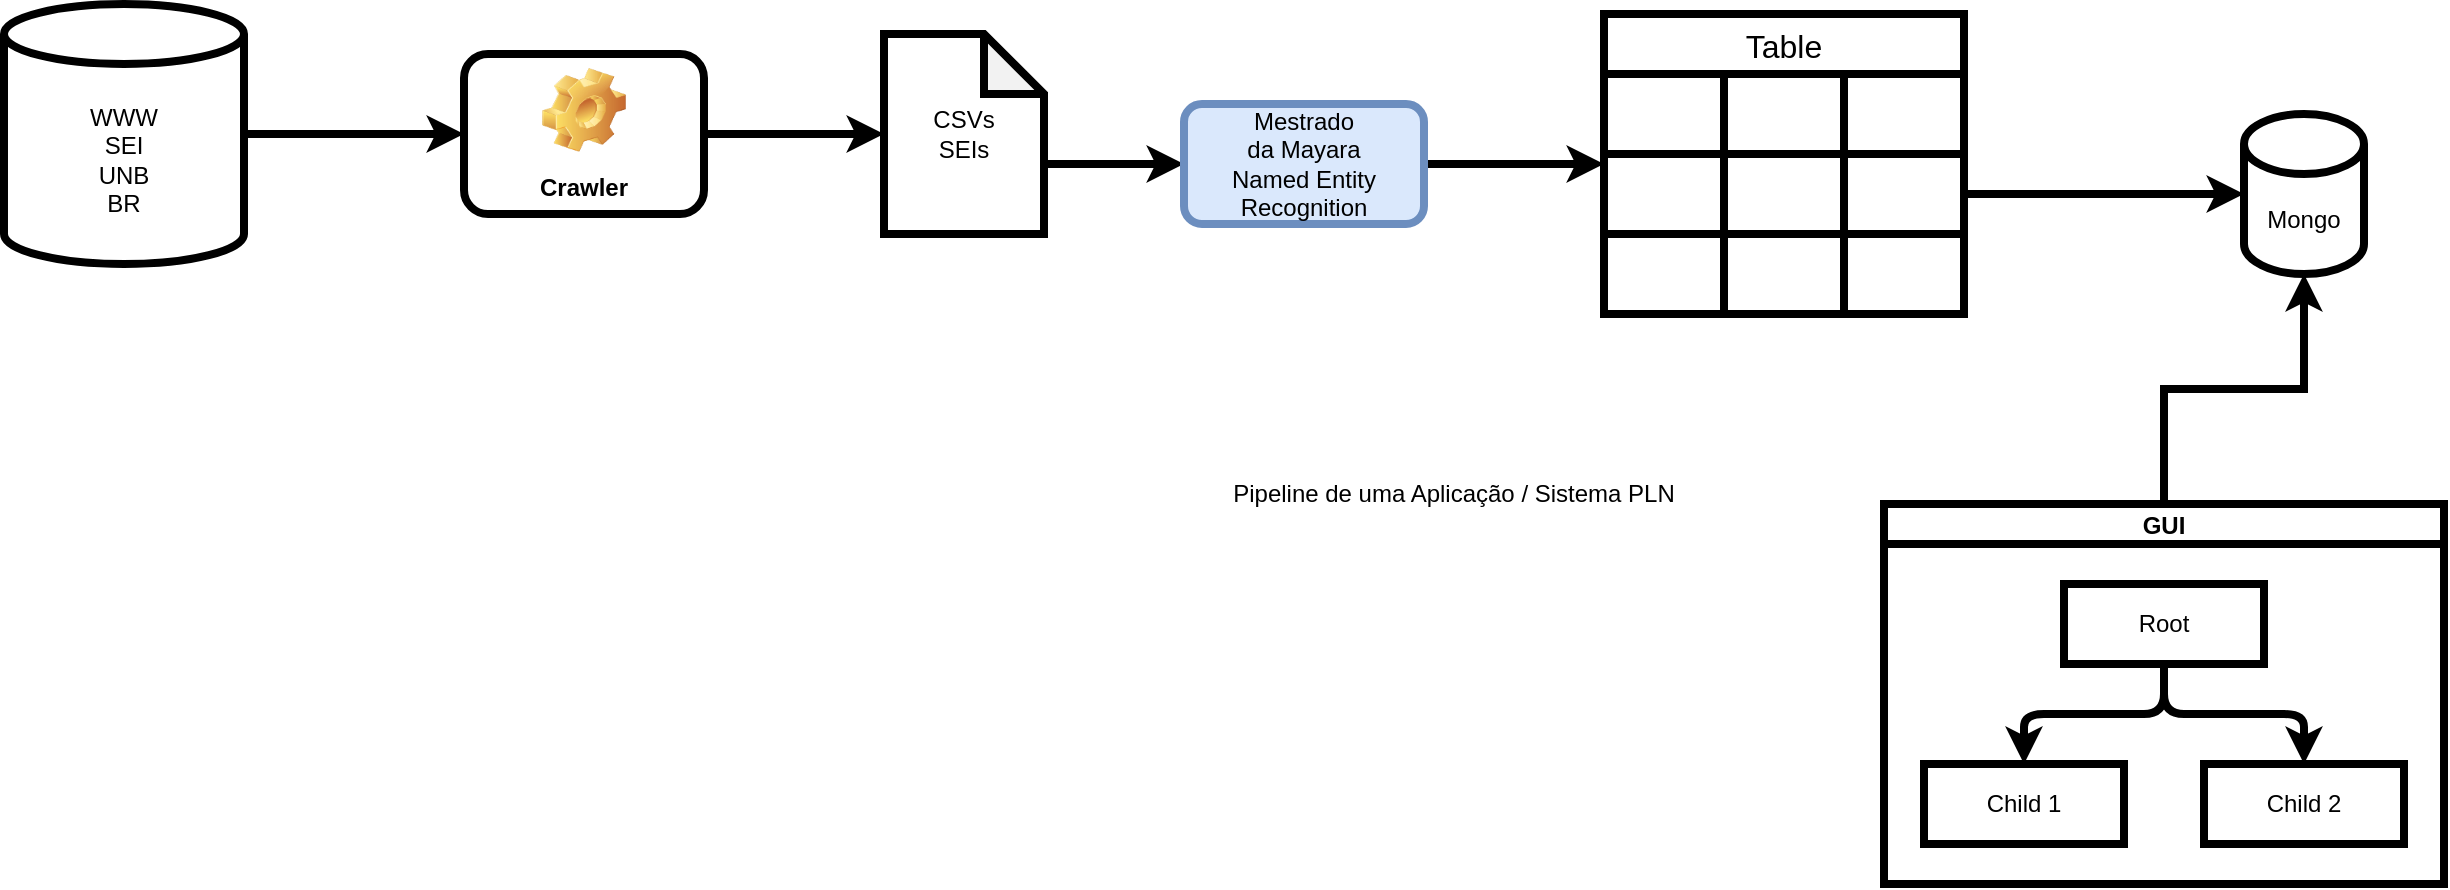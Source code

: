 <mxfile version="24.7.17">
  <diagram name="Page-1" id="XX5hBs6Ah3h0ddyWjD7g">
    <mxGraphModel dx="2212" dy="793" grid="1" gridSize="10" guides="1" tooltips="1" connect="1" arrows="1" fold="1" page="1" pageScale="1" pageWidth="850" pageHeight="1100" math="0" shadow="0">
      <root>
        <mxCell id="0" />
        <mxCell id="1" parent="0" />
        <mxCell id="g7EIjnCg5wVDLsk3_XyS-3" style="edgeStyle=orthogonalEdgeStyle;rounded=0;orthogonalLoop=1;jettySize=auto;html=1;strokeWidth=4;" edge="1" parent="1" source="g7EIjnCg5wVDLsk3_XyS-2" target="g7EIjnCg5wVDLsk3_XyS-4">
          <mxGeometry relative="1" as="geometry">
            <mxPoint x="200" y="105" as="targetPoint" />
          </mxGeometry>
        </mxCell>
        <mxCell id="g7EIjnCg5wVDLsk3_XyS-2" value="WWW&lt;div&gt;SEI&lt;/div&gt;&lt;div&gt;UNB&lt;/div&gt;&lt;div&gt;BR&lt;/div&gt;" style="shape=cylinder3;whiteSpace=wrap;html=1;boundedLbl=1;backgroundOutline=1;size=15;strokeWidth=4;" vertex="1" parent="1">
          <mxGeometry x="-20" y="40" width="120" height="130" as="geometry" />
        </mxCell>
        <mxCell id="g7EIjnCg5wVDLsk3_XyS-4" value="Crawler" style="label;whiteSpace=wrap;html=1;align=center;verticalAlign=bottom;spacingLeft=0;spacingBottom=4;imageAlign=center;imageVerticalAlign=top;image=img/clipart/Gear_128x128.png;strokeWidth=4;" vertex="1" parent="1">
          <mxGeometry x="210" y="65" width="120" height="80" as="geometry" />
        </mxCell>
        <mxCell id="g7EIjnCg5wVDLsk3_XyS-6" style="edgeStyle=orthogonalEdgeStyle;rounded=0;orthogonalLoop=1;jettySize=auto;html=1;exitX=1;exitY=0.5;exitDx=0;exitDy=0;entryX=0;entryY=0.5;entryDx=0;entryDy=0;entryPerimeter=0;strokeWidth=4;" edge="1" parent="1" source="g7EIjnCg5wVDLsk3_XyS-4" target="g7EIjnCg5wVDLsk3_XyS-7">
          <mxGeometry relative="1" as="geometry">
            <mxPoint x="425" y="105" as="targetPoint" />
          </mxGeometry>
        </mxCell>
        <mxCell id="g7EIjnCg5wVDLsk3_XyS-10" style="edgeStyle=orthogonalEdgeStyle;rounded=0;orthogonalLoop=1;jettySize=auto;html=1;exitX=0;exitY=0;exitDx=80;exitDy=65;exitPerimeter=0;strokeWidth=4;" edge="1" parent="1" source="g7EIjnCg5wVDLsk3_XyS-7" target="g7EIjnCg5wVDLsk3_XyS-9">
          <mxGeometry relative="1" as="geometry" />
        </mxCell>
        <mxCell id="g7EIjnCg5wVDLsk3_XyS-7" value="CSVs&lt;div&gt;SEIs&lt;/div&gt;" style="shape=note;whiteSpace=wrap;html=1;backgroundOutline=1;darkOpacity=0.05;strokeWidth=4;" vertex="1" parent="1">
          <mxGeometry x="420" y="55" width="80" height="100" as="geometry" />
        </mxCell>
        <mxCell id="g7EIjnCg5wVDLsk3_XyS-24" style="edgeStyle=orthogonalEdgeStyle;rounded=0;orthogonalLoop=1;jettySize=auto;html=1;exitX=1;exitY=0.5;exitDx=0;exitDy=0;entryX=0;entryY=0.5;entryDx=0;entryDy=0;strokeWidth=4;" edge="1" parent="1" source="g7EIjnCg5wVDLsk3_XyS-9" target="g7EIjnCg5wVDLsk3_XyS-11">
          <mxGeometry relative="1" as="geometry" />
        </mxCell>
        <mxCell id="g7EIjnCg5wVDLsk3_XyS-9" value="Mestrado&lt;div&gt;da Mayara&lt;/div&gt;&lt;div&gt;Named Entity Recognition&lt;/div&gt;" style="rounded=1;whiteSpace=wrap;html=1;fillColor=#dae8fc;strokeColor=#6c8ebf;strokeWidth=4;" vertex="1" parent="1">
          <mxGeometry x="570" y="90" width="120" height="60" as="geometry" />
        </mxCell>
        <mxCell id="g7EIjnCg5wVDLsk3_XyS-11" value="Table" style="shape=table;startSize=30;container=1;collapsible=0;childLayout=tableLayout;strokeColor=default;fontSize=16;strokeWidth=4;" vertex="1" parent="1">
          <mxGeometry x="780" y="45" width="180" height="150" as="geometry" />
        </mxCell>
        <mxCell id="g7EIjnCg5wVDLsk3_XyS-12" value="" style="shape=tableRow;horizontal=0;startSize=0;swimlaneHead=0;swimlaneBody=0;strokeColor=inherit;top=0;left=0;bottom=0;right=0;collapsible=0;dropTarget=0;fillColor=none;points=[[0,0.5],[1,0.5]];portConstraint=eastwest;fontSize=16;strokeWidth=4;" vertex="1" parent="g7EIjnCg5wVDLsk3_XyS-11">
          <mxGeometry y="30" width="180" height="40" as="geometry" />
        </mxCell>
        <mxCell id="g7EIjnCg5wVDLsk3_XyS-13" value="" style="shape=partialRectangle;html=1;whiteSpace=wrap;connectable=0;strokeColor=inherit;overflow=hidden;fillColor=none;top=0;left=0;bottom=0;right=0;pointerEvents=1;fontSize=16;strokeWidth=4;" vertex="1" parent="g7EIjnCg5wVDLsk3_XyS-12">
          <mxGeometry width="60" height="40" as="geometry">
            <mxRectangle width="60" height="40" as="alternateBounds" />
          </mxGeometry>
        </mxCell>
        <mxCell id="g7EIjnCg5wVDLsk3_XyS-14" value="" style="shape=partialRectangle;html=1;whiteSpace=wrap;connectable=0;strokeColor=inherit;overflow=hidden;fillColor=none;top=0;left=0;bottom=0;right=0;pointerEvents=1;fontSize=16;strokeWidth=4;" vertex="1" parent="g7EIjnCg5wVDLsk3_XyS-12">
          <mxGeometry x="60" width="60" height="40" as="geometry">
            <mxRectangle width="60" height="40" as="alternateBounds" />
          </mxGeometry>
        </mxCell>
        <mxCell id="g7EIjnCg5wVDLsk3_XyS-15" value="" style="shape=partialRectangle;html=1;whiteSpace=wrap;connectable=0;strokeColor=inherit;overflow=hidden;fillColor=none;top=0;left=0;bottom=0;right=0;pointerEvents=1;fontSize=16;strokeWidth=4;" vertex="1" parent="g7EIjnCg5wVDLsk3_XyS-12">
          <mxGeometry x="120" width="60" height="40" as="geometry">
            <mxRectangle width="60" height="40" as="alternateBounds" />
          </mxGeometry>
        </mxCell>
        <mxCell id="g7EIjnCg5wVDLsk3_XyS-16" value="" style="shape=tableRow;horizontal=0;startSize=0;swimlaneHead=0;swimlaneBody=0;strokeColor=inherit;top=0;left=0;bottom=0;right=0;collapsible=0;dropTarget=0;fillColor=none;points=[[0,0.5],[1,0.5]];portConstraint=eastwest;fontSize=16;strokeWidth=4;" vertex="1" parent="g7EIjnCg5wVDLsk3_XyS-11">
          <mxGeometry y="70" width="180" height="40" as="geometry" />
        </mxCell>
        <mxCell id="g7EIjnCg5wVDLsk3_XyS-17" value="" style="shape=partialRectangle;html=1;whiteSpace=wrap;connectable=0;strokeColor=inherit;overflow=hidden;fillColor=none;top=0;left=0;bottom=0;right=0;pointerEvents=1;fontSize=16;strokeWidth=4;" vertex="1" parent="g7EIjnCg5wVDLsk3_XyS-16">
          <mxGeometry width="60" height="40" as="geometry">
            <mxRectangle width="60" height="40" as="alternateBounds" />
          </mxGeometry>
        </mxCell>
        <mxCell id="g7EIjnCg5wVDLsk3_XyS-18" value="" style="shape=partialRectangle;html=1;whiteSpace=wrap;connectable=0;strokeColor=inherit;overflow=hidden;fillColor=none;top=0;left=0;bottom=0;right=0;pointerEvents=1;fontSize=16;strokeWidth=4;" vertex="1" parent="g7EIjnCg5wVDLsk3_XyS-16">
          <mxGeometry x="60" width="60" height="40" as="geometry">
            <mxRectangle width="60" height="40" as="alternateBounds" />
          </mxGeometry>
        </mxCell>
        <mxCell id="g7EIjnCg5wVDLsk3_XyS-19" value="" style="shape=partialRectangle;html=1;whiteSpace=wrap;connectable=0;strokeColor=inherit;overflow=hidden;fillColor=none;top=0;left=0;bottom=0;right=0;pointerEvents=1;fontSize=16;strokeWidth=4;" vertex="1" parent="g7EIjnCg5wVDLsk3_XyS-16">
          <mxGeometry x="120" width="60" height="40" as="geometry">
            <mxRectangle width="60" height="40" as="alternateBounds" />
          </mxGeometry>
        </mxCell>
        <mxCell id="g7EIjnCg5wVDLsk3_XyS-20" value="" style="shape=tableRow;horizontal=0;startSize=0;swimlaneHead=0;swimlaneBody=0;strokeColor=inherit;top=0;left=0;bottom=0;right=0;collapsible=0;dropTarget=0;fillColor=none;points=[[0,0.5],[1,0.5]];portConstraint=eastwest;fontSize=16;strokeWidth=4;" vertex="1" parent="g7EIjnCg5wVDLsk3_XyS-11">
          <mxGeometry y="110" width="180" height="40" as="geometry" />
        </mxCell>
        <mxCell id="g7EIjnCg5wVDLsk3_XyS-21" value="" style="shape=partialRectangle;html=1;whiteSpace=wrap;connectable=0;strokeColor=inherit;overflow=hidden;fillColor=none;top=0;left=0;bottom=0;right=0;pointerEvents=1;fontSize=16;strokeWidth=4;" vertex="1" parent="g7EIjnCg5wVDLsk3_XyS-20">
          <mxGeometry width="60" height="40" as="geometry">
            <mxRectangle width="60" height="40" as="alternateBounds" />
          </mxGeometry>
        </mxCell>
        <mxCell id="g7EIjnCg5wVDLsk3_XyS-22" value="" style="shape=partialRectangle;html=1;whiteSpace=wrap;connectable=0;strokeColor=inherit;overflow=hidden;fillColor=none;top=0;left=0;bottom=0;right=0;pointerEvents=1;fontSize=16;strokeWidth=4;" vertex="1" parent="g7EIjnCg5wVDLsk3_XyS-20">
          <mxGeometry x="60" width="60" height="40" as="geometry">
            <mxRectangle width="60" height="40" as="alternateBounds" />
          </mxGeometry>
        </mxCell>
        <mxCell id="g7EIjnCg5wVDLsk3_XyS-23" value="" style="shape=partialRectangle;html=1;whiteSpace=wrap;connectable=0;strokeColor=inherit;overflow=hidden;fillColor=none;top=0;left=0;bottom=0;right=0;pointerEvents=1;fontSize=16;strokeWidth=4;" vertex="1" parent="g7EIjnCg5wVDLsk3_XyS-20">
          <mxGeometry x="120" width="60" height="40" as="geometry">
            <mxRectangle width="60" height="40" as="alternateBounds" />
          </mxGeometry>
        </mxCell>
        <mxCell id="g7EIjnCg5wVDLsk3_XyS-25" value="Mongo" style="shape=cylinder3;whiteSpace=wrap;html=1;boundedLbl=1;backgroundOutline=1;size=15;strokeWidth=4;" vertex="1" parent="1">
          <mxGeometry x="1100" y="95" width="60" height="80" as="geometry" />
        </mxCell>
        <mxCell id="g7EIjnCg5wVDLsk3_XyS-26" style="edgeStyle=orthogonalEdgeStyle;rounded=0;orthogonalLoop=1;jettySize=auto;html=1;exitX=1;exitY=0.5;exitDx=0;exitDy=0;strokeWidth=4;" edge="1" parent="1" source="g7EIjnCg5wVDLsk3_XyS-16" target="g7EIjnCg5wVDLsk3_XyS-25">
          <mxGeometry relative="1" as="geometry" />
        </mxCell>
        <mxCell id="g7EIjnCg5wVDLsk3_XyS-27" value="Pipeline de uma Aplicação / Sistema PLN" style="text;html=1;align=center;verticalAlign=middle;whiteSpace=wrap;rounded=0;strokeWidth=4;" vertex="1" parent="1">
          <mxGeometry x="440" y="270" width="530" height="30" as="geometry" />
        </mxCell>
        <mxCell id="g7EIjnCg5wVDLsk3_XyS-28" value="GUI" style="swimlane;startSize=20;horizontal=1;childLayout=treeLayout;horizontalTree=0;sortEdges=1;resizable=0;containerType=tree;fontSize=12;strokeWidth=4;" vertex="1" parent="1">
          <mxGeometry x="920" y="290" width="280" height="190" as="geometry" />
        </mxCell>
        <mxCell id="g7EIjnCg5wVDLsk3_XyS-29" value="Root" style="whiteSpace=wrap;html=1;strokeWidth=4;" vertex="1" parent="g7EIjnCg5wVDLsk3_XyS-28">
          <mxGeometry x="90" y="40" width="100" height="40" as="geometry" />
        </mxCell>
        <mxCell id="g7EIjnCg5wVDLsk3_XyS-30" value="Child 1" style="whiteSpace=wrap;html=1;strokeWidth=4;" vertex="1" parent="g7EIjnCg5wVDLsk3_XyS-28">
          <mxGeometry x="20" y="130" width="100" height="40" as="geometry" />
        </mxCell>
        <mxCell id="g7EIjnCg5wVDLsk3_XyS-31" value="" style="edgeStyle=elbowEdgeStyle;elbow=vertical;html=1;rounded=1;curved=0;sourcePerimeterSpacing=0;targetPerimeterSpacing=0;startSize=6;endSize=6;strokeWidth=4;" edge="1" parent="g7EIjnCg5wVDLsk3_XyS-28" source="g7EIjnCg5wVDLsk3_XyS-29" target="g7EIjnCg5wVDLsk3_XyS-30">
          <mxGeometry relative="1" as="geometry" />
        </mxCell>
        <mxCell id="g7EIjnCg5wVDLsk3_XyS-32" value="Child 2" style="whiteSpace=wrap;html=1;strokeWidth=4;" vertex="1" parent="g7EIjnCg5wVDLsk3_XyS-28">
          <mxGeometry x="160" y="130" width="100" height="40" as="geometry" />
        </mxCell>
        <mxCell id="g7EIjnCg5wVDLsk3_XyS-33" value="" style="edgeStyle=elbowEdgeStyle;elbow=vertical;html=1;rounded=1;curved=0;sourcePerimeterSpacing=0;targetPerimeterSpacing=0;startSize=6;endSize=6;strokeWidth=4;" edge="1" parent="g7EIjnCg5wVDLsk3_XyS-28" source="g7EIjnCg5wVDLsk3_XyS-29" target="g7EIjnCg5wVDLsk3_XyS-32">
          <mxGeometry relative="1" as="geometry" />
        </mxCell>
        <mxCell id="g7EIjnCg5wVDLsk3_XyS-34" style="edgeStyle=orthogonalEdgeStyle;rounded=0;orthogonalLoop=1;jettySize=auto;html=1;entryX=0.5;entryY=1;entryDx=0;entryDy=0;entryPerimeter=0;strokeWidth=4;" edge="1" parent="1" source="g7EIjnCg5wVDLsk3_XyS-28" target="g7EIjnCg5wVDLsk3_XyS-25">
          <mxGeometry relative="1" as="geometry" />
        </mxCell>
      </root>
    </mxGraphModel>
  </diagram>
</mxfile>
